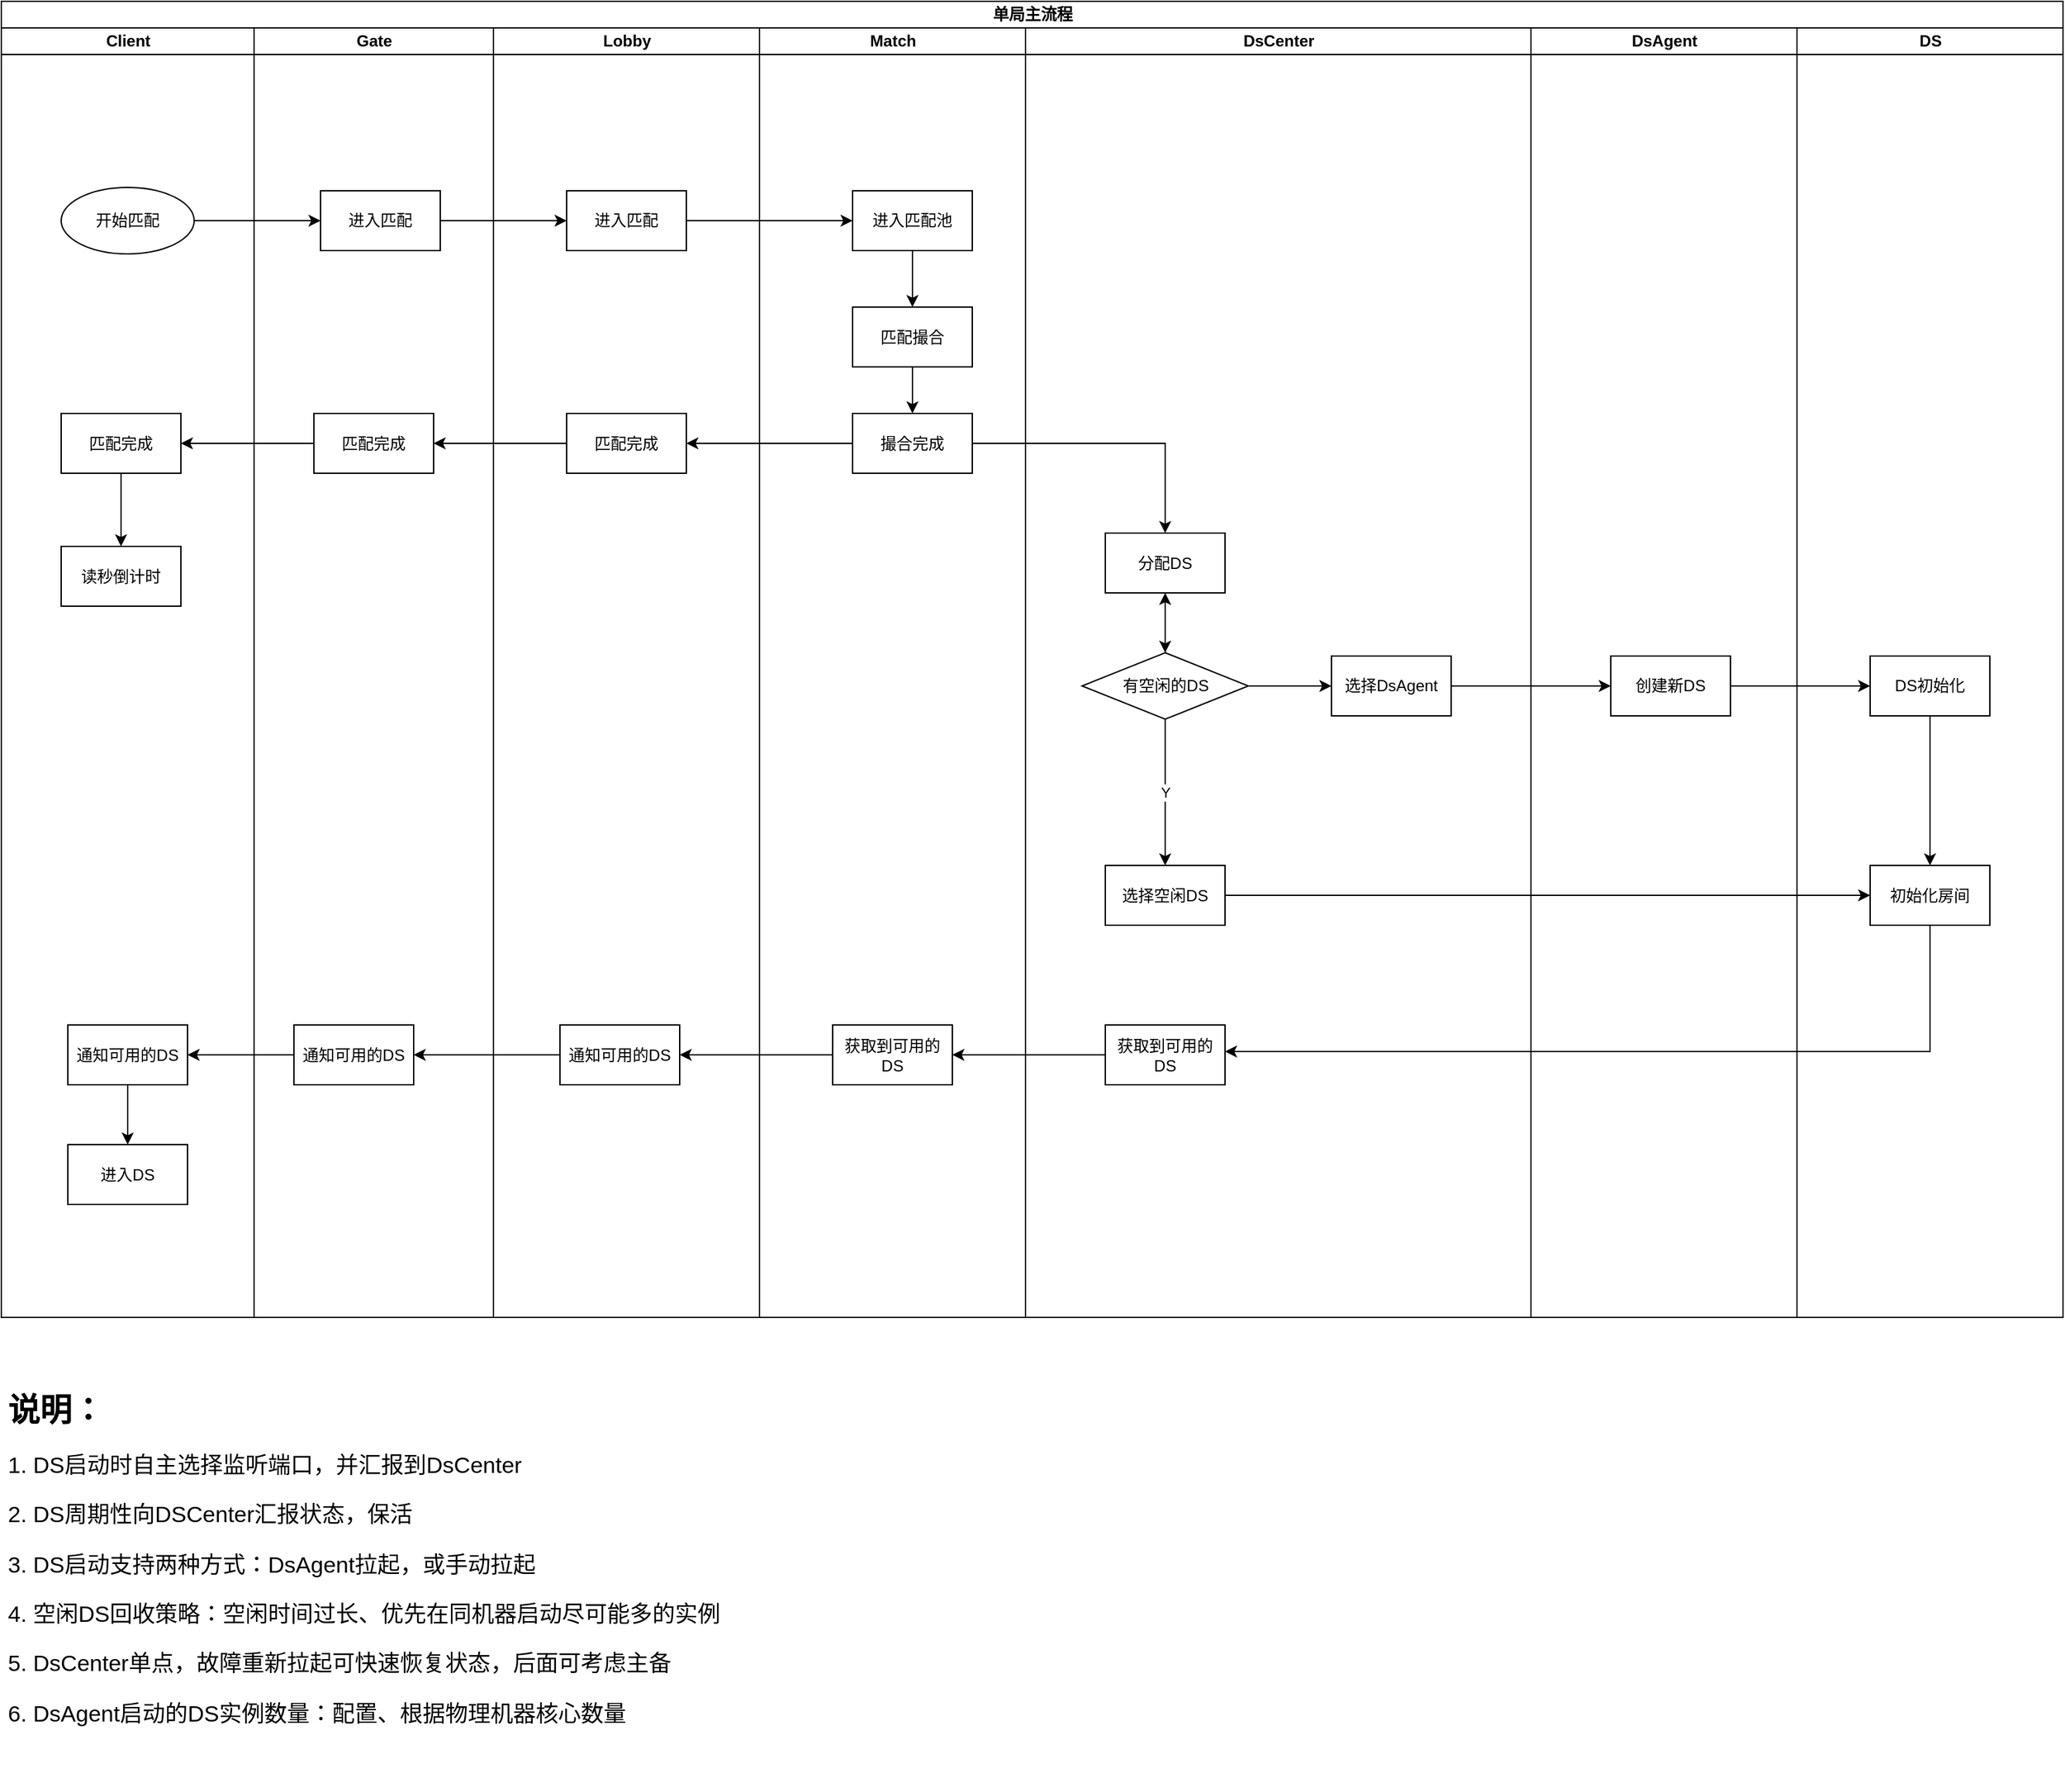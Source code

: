 <mxfile version="20.6.2" type="github">
  <diagram id="4v9ztSrbZ17iGiP-d_EN" name="第 1 页">
    <mxGraphModel dx="1955" dy="896" grid="1" gridSize="10" guides="1" tooltips="1" connect="1" arrows="1" fold="1" page="1" pageScale="1" pageWidth="827" pageHeight="1169" math="0" shadow="0">
      <root>
        <mxCell id="0" />
        <mxCell id="1" parent="0" />
        <mxCell id="DEvo0PoXJ41csMdeebTl-7" value="单局主流程" style="swimlane;childLayout=stackLayout;resizeParent=1;resizeParentMax=0;startSize=20;html=1;" parent="1" vertex="1">
          <mxGeometry x="40" y="240" width="1550" height="990" as="geometry" />
        </mxCell>
        <mxCell id="DEvo0PoXJ41csMdeebTl-8" value="Client" style="swimlane;startSize=20;html=1;" parent="DEvo0PoXJ41csMdeebTl-7" vertex="1">
          <mxGeometry y="20" width="190" height="970" as="geometry" />
        </mxCell>
        <mxCell id="lanNdwcCDtCzyVDGoeAC-11" value="开始匹配" style="ellipse;whiteSpace=wrap;html=1;" vertex="1" parent="DEvo0PoXJ41csMdeebTl-8">
          <mxGeometry x="45" y="120" width="100" height="50" as="geometry" />
        </mxCell>
        <mxCell id="lanNdwcCDtCzyVDGoeAC-33" style="edgeStyle=orthogonalEdgeStyle;rounded=0;orthogonalLoop=1;jettySize=auto;html=1;exitX=0.5;exitY=1;exitDx=0;exitDy=0;entryX=0.5;entryY=0;entryDx=0;entryDy=0;" edge="1" parent="DEvo0PoXJ41csMdeebTl-8" source="lanNdwcCDtCzyVDGoeAC-30" target="lanNdwcCDtCzyVDGoeAC-32">
          <mxGeometry relative="1" as="geometry" />
        </mxCell>
        <mxCell id="lanNdwcCDtCzyVDGoeAC-30" value="匹配完成" style="rounded=0;whiteSpace=wrap;html=1;" vertex="1" parent="DEvo0PoXJ41csMdeebTl-8">
          <mxGeometry x="45" y="290" width="90" height="45" as="geometry" />
        </mxCell>
        <mxCell id="lanNdwcCDtCzyVDGoeAC-32" value="读秒倒计时" style="rounded=0;whiteSpace=wrap;html=1;" vertex="1" parent="DEvo0PoXJ41csMdeebTl-8">
          <mxGeometry x="45" y="390" width="90" height="45" as="geometry" />
        </mxCell>
        <mxCell id="lanNdwcCDtCzyVDGoeAC-74" style="edgeStyle=orthogonalEdgeStyle;rounded=0;orthogonalLoop=1;jettySize=auto;html=1;entryX=0.5;entryY=0;entryDx=0;entryDy=0;" edge="1" parent="DEvo0PoXJ41csMdeebTl-8" source="lanNdwcCDtCzyVDGoeAC-71" target="lanNdwcCDtCzyVDGoeAC-73">
          <mxGeometry relative="1" as="geometry" />
        </mxCell>
        <mxCell id="lanNdwcCDtCzyVDGoeAC-71" value="通知可用的DS" style="rounded=0;whiteSpace=wrap;html=1;" vertex="1" parent="DEvo0PoXJ41csMdeebTl-8">
          <mxGeometry x="50" y="750" width="90" height="45" as="geometry" />
        </mxCell>
        <mxCell id="lanNdwcCDtCzyVDGoeAC-73" value="进入DS" style="rounded=0;whiteSpace=wrap;html=1;" vertex="1" parent="DEvo0PoXJ41csMdeebTl-8">
          <mxGeometry x="50" y="840" width="90" height="45" as="geometry" />
        </mxCell>
        <mxCell id="DEvo0PoXJ41csMdeebTl-9" value="Gate" style="swimlane;startSize=20;html=1;" parent="DEvo0PoXJ41csMdeebTl-7" vertex="1">
          <mxGeometry x="190" y="20" width="180" height="970" as="geometry" />
        </mxCell>
        <mxCell id="lanNdwcCDtCzyVDGoeAC-12" value="进入匹配" style="rounded=0;whiteSpace=wrap;html=1;" vertex="1" parent="DEvo0PoXJ41csMdeebTl-9">
          <mxGeometry x="50" y="122.5" width="90" height="45" as="geometry" />
        </mxCell>
        <mxCell id="lanNdwcCDtCzyVDGoeAC-28" value="匹配完成" style="rounded=0;whiteSpace=wrap;html=1;" vertex="1" parent="DEvo0PoXJ41csMdeebTl-9">
          <mxGeometry x="45" y="290" width="90" height="45" as="geometry" />
        </mxCell>
        <mxCell id="lanNdwcCDtCzyVDGoeAC-69" value="通知可用的DS" style="rounded=0;whiteSpace=wrap;html=1;" vertex="1" parent="DEvo0PoXJ41csMdeebTl-9">
          <mxGeometry x="30" y="750" width="90" height="45" as="geometry" />
        </mxCell>
        <mxCell id="DEvo0PoXJ41csMdeebTl-10" value="Lobby" style="swimlane;startSize=20;html=1;" parent="DEvo0PoXJ41csMdeebTl-7" vertex="1">
          <mxGeometry x="370" y="20" width="200" height="970" as="geometry">
            <mxRectangle x="370" y="20" width="40" height="460" as="alternateBounds" />
          </mxGeometry>
        </mxCell>
        <mxCell id="lanNdwcCDtCzyVDGoeAC-13" value="进入匹配" style="rounded=0;whiteSpace=wrap;html=1;" vertex="1" parent="DEvo0PoXJ41csMdeebTl-10">
          <mxGeometry x="55" y="122.5" width="90" height="45" as="geometry" />
        </mxCell>
        <mxCell id="lanNdwcCDtCzyVDGoeAC-23" value="匹配完成" style="rounded=0;whiteSpace=wrap;html=1;" vertex="1" parent="DEvo0PoXJ41csMdeebTl-10">
          <mxGeometry x="55" y="290" width="90" height="45" as="geometry" />
        </mxCell>
        <mxCell id="lanNdwcCDtCzyVDGoeAC-67" value="通知可用的DS" style="rounded=0;whiteSpace=wrap;html=1;" vertex="1" parent="DEvo0PoXJ41csMdeebTl-10">
          <mxGeometry x="50" y="750" width="90" height="45" as="geometry" />
        </mxCell>
        <mxCell id="lanNdwcCDtCzyVDGoeAC-8" value="Match" style="swimlane;startSize=20;html=1;" vertex="1" parent="DEvo0PoXJ41csMdeebTl-7">
          <mxGeometry x="570" y="20" width="200" height="970" as="geometry">
            <mxRectangle x="370" y="20" width="40" height="460" as="alternateBounds" />
          </mxGeometry>
        </mxCell>
        <mxCell id="lanNdwcCDtCzyVDGoeAC-21" style="edgeStyle=orthogonalEdgeStyle;rounded=0;orthogonalLoop=1;jettySize=auto;html=1;exitX=0.5;exitY=1;exitDx=0;exitDy=0;" edge="1" parent="lanNdwcCDtCzyVDGoeAC-8" source="lanNdwcCDtCzyVDGoeAC-16" target="lanNdwcCDtCzyVDGoeAC-17">
          <mxGeometry relative="1" as="geometry" />
        </mxCell>
        <mxCell id="lanNdwcCDtCzyVDGoeAC-16" value="进入匹配池" style="rounded=0;whiteSpace=wrap;html=1;" vertex="1" parent="lanNdwcCDtCzyVDGoeAC-8">
          <mxGeometry x="70" y="122.5" width="90" height="45" as="geometry" />
        </mxCell>
        <mxCell id="lanNdwcCDtCzyVDGoeAC-26" style="edgeStyle=orthogonalEdgeStyle;rounded=0;orthogonalLoop=1;jettySize=auto;html=1;exitX=0.5;exitY=1;exitDx=0;exitDy=0;" edge="1" parent="lanNdwcCDtCzyVDGoeAC-8" source="lanNdwcCDtCzyVDGoeAC-17" target="lanNdwcCDtCzyVDGoeAC-22">
          <mxGeometry relative="1" as="geometry" />
        </mxCell>
        <mxCell id="lanNdwcCDtCzyVDGoeAC-17" value="匹配撮合" style="rounded=0;whiteSpace=wrap;html=1;" vertex="1" parent="lanNdwcCDtCzyVDGoeAC-8">
          <mxGeometry x="70" y="210" width="90" height="45" as="geometry" />
        </mxCell>
        <mxCell id="lanNdwcCDtCzyVDGoeAC-22" value="撮合完成" style="rounded=0;whiteSpace=wrap;html=1;" vertex="1" parent="lanNdwcCDtCzyVDGoeAC-8">
          <mxGeometry x="70" y="290" width="90" height="45" as="geometry" />
        </mxCell>
        <mxCell id="lanNdwcCDtCzyVDGoeAC-65" value="获取到可用的DS" style="rounded=0;whiteSpace=wrap;html=1;" vertex="1" parent="lanNdwcCDtCzyVDGoeAC-8">
          <mxGeometry x="55" y="750" width="90" height="45" as="geometry" />
        </mxCell>
        <mxCell id="lanNdwcCDtCzyVDGoeAC-42" style="edgeStyle=orthogonalEdgeStyle;rounded=0;orthogonalLoop=1;jettySize=auto;html=1;exitX=1;exitY=0.5;exitDx=0;exitDy=0;" edge="1" parent="DEvo0PoXJ41csMdeebTl-7" source="lanNdwcCDtCzyVDGoeAC-39" target="lanNdwcCDtCzyVDGoeAC-41">
          <mxGeometry relative="1" as="geometry" />
        </mxCell>
        <mxCell id="lanNdwcCDtCzyVDGoeAC-1" value="DsCenter" style="swimlane;startSize=20;html=1;" vertex="1" parent="DEvo0PoXJ41csMdeebTl-7">
          <mxGeometry x="770" y="20" width="380" height="970" as="geometry">
            <mxRectangle x="370" y="20" width="40" height="460" as="alternateBounds" />
          </mxGeometry>
        </mxCell>
        <mxCell id="lanNdwcCDtCzyVDGoeAC-37" value="" style="edgeStyle=orthogonalEdgeStyle;rounded=0;orthogonalLoop=1;jettySize=auto;html=1;" edge="1" parent="lanNdwcCDtCzyVDGoeAC-1" source="lanNdwcCDtCzyVDGoeAC-34" target="lanNdwcCDtCzyVDGoeAC-35">
          <mxGeometry relative="1" as="geometry" />
        </mxCell>
        <mxCell id="lanNdwcCDtCzyVDGoeAC-34" value="分配DS" style="rounded=0;whiteSpace=wrap;html=1;" vertex="1" parent="lanNdwcCDtCzyVDGoeAC-1">
          <mxGeometry x="60" y="380" width="90" height="45" as="geometry" />
        </mxCell>
        <mxCell id="lanNdwcCDtCzyVDGoeAC-38" value="" style="edgeStyle=orthogonalEdgeStyle;rounded=0;orthogonalLoop=1;jettySize=auto;html=1;" edge="1" parent="lanNdwcCDtCzyVDGoeAC-1" source="lanNdwcCDtCzyVDGoeAC-35" target="lanNdwcCDtCzyVDGoeAC-34">
          <mxGeometry relative="1" as="geometry" />
        </mxCell>
        <mxCell id="lanNdwcCDtCzyVDGoeAC-40" value="Y" style="edgeStyle=orthogonalEdgeStyle;rounded=0;orthogonalLoop=1;jettySize=auto;html=1;" edge="1" parent="lanNdwcCDtCzyVDGoeAC-1" source="lanNdwcCDtCzyVDGoeAC-35" target="lanNdwcCDtCzyVDGoeAC-39">
          <mxGeometry relative="1" as="geometry" />
        </mxCell>
        <mxCell id="lanNdwcCDtCzyVDGoeAC-45" style="edgeStyle=orthogonalEdgeStyle;rounded=0;orthogonalLoop=1;jettySize=auto;html=1;entryX=0;entryY=0.5;entryDx=0;entryDy=0;" edge="1" parent="lanNdwcCDtCzyVDGoeAC-1" source="lanNdwcCDtCzyVDGoeAC-35" target="lanNdwcCDtCzyVDGoeAC-44">
          <mxGeometry relative="1" as="geometry" />
        </mxCell>
        <mxCell id="lanNdwcCDtCzyVDGoeAC-35" value="有空闲的DS" style="rhombus;whiteSpace=wrap;html=1;" vertex="1" parent="lanNdwcCDtCzyVDGoeAC-1">
          <mxGeometry x="42.5" y="470" width="125" height="50" as="geometry" />
        </mxCell>
        <mxCell id="lanNdwcCDtCzyVDGoeAC-39" value="选择空闲DS" style="rounded=0;whiteSpace=wrap;html=1;" vertex="1" parent="lanNdwcCDtCzyVDGoeAC-1">
          <mxGeometry x="60" y="630" width="90" height="45" as="geometry" />
        </mxCell>
        <mxCell id="lanNdwcCDtCzyVDGoeAC-44" value="选择DsAgent" style="rounded=0;whiteSpace=wrap;html=1;" vertex="1" parent="lanNdwcCDtCzyVDGoeAC-1">
          <mxGeometry x="230" y="472.5" width="90" height="45" as="geometry" />
        </mxCell>
        <mxCell id="lanNdwcCDtCzyVDGoeAC-61" value="获取到可用的DS" style="rounded=0;whiteSpace=wrap;html=1;" vertex="1" parent="lanNdwcCDtCzyVDGoeAC-1">
          <mxGeometry x="60" y="750" width="90" height="45" as="geometry" />
        </mxCell>
        <mxCell id="lanNdwcCDtCzyVDGoeAC-9" value="DsAgent" style="swimlane;startSize=20;html=1;" vertex="1" parent="DEvo0PoXJ41csMdeebTl-7">
          <mxGeometry x="1150" y="20" width="200" height="970" as="geometry">
            <mxRectangle x="370" y="20" width="40" height="460" as="alternateBounds" />
          </mxGeometry>
        </mxCell>
        <mxCell id="lanNdwcCDtCzyVDGoeAC-43" value="创建新DS" style="rounded=0;whiteSpace=wrap;html=1;" vertex="1" parent="lanNdwcCDtCzyVDGoeAC-9">
          <mxGeometry x="60" y="472.5" width="90" height="45" as="geometry" />
        </mxCell>
        <mxCell id="lanNdwcCDtCzyVDGoeAC-18" style="edgeStyle=orthogonalEdgeStyle;rounded=0;orthogonalLoop=1;jettySize=auto;html=1;exitX=1;exitY=0.5;exitDx=0;exitDy=0;entryX=0;entryY=0.5;entryDx=0;entryDy=0;" edge="1" parent="DEvo0PoXJ41csMdeebTl-7" source="lanNdwcCDtCzyVDGoeAC-11" target="lanNdwcCDtCzyVDGoeAC-12">
          <mxGeometry relative="1" as="geometry" />
        </mxCell>
        <mxCell id="lanNdwcCDtCzyVDGoeAC-19" style="edgeStyle=orthogonalEdgeStyle;rounded=0;orthogonalLoop=1;jettySize=auto;html=1;exitX=1;exitY=0.5;exitDx=0;exitDy=0;" edge="1" parent="DEvo0PoXJ41csMdeebTl-7" source="lanNdwcCDtCzyVDGoeAC-12" target="lanNdwcCDtCzyVDGoeAC-13">
          <mxGeometry relative="1" as="geometry" />
        </mxCell>
        <mxCell id="lanNdwcCDtCzyVDGoeAC-20" style="edgeStyle=orthogonalEdgeStyle;rounded=0;orthogonalLoop=1;jettySize=auto;html=1;exitX=1;exitY=0.5;exitDx=0;exitDy=0;" edge="1" parent="DEvo0PoXJ41csMdeebTl-7" source="lanNdwcCDtCzyVDGoeAC-13" target="lanNdwcCDtCzyVDGoeAC-16">
          <mxGeometry relative="1" as="geometry" />
        </mxCell>
        <mxCell id="lanNdwcCDtCzyVDGoeAC-27" style="edgeStyle=orthogonalEdgeStyle;rounded=0;orthogonalLoop=1;jettySize=auto;html=1;entryX=1;entryY=0.5;entryDx=0;entryDy=0;" edge="1" parent="DEvo0PoXJ41csMdeebTl-7" source="lanNdwcCDtCzyVDGoeAC-22" target="lanNdwcCDtCzyVDGoeAC-23">
          <mxGeometry relative="1" as="geometry" />
        </mxCell>
        <mxCell id="lanNdwcCDtCzyVDGoeAC-29" style="edgeStyle=orthogonalEdgeStyle;rounded=0;orthogonalLoop=1;jettySize=auto;html=1;exitX=0;exitY=0.5;exitDx=0;exitDy=0;entryX=1;entryY=0.5;entryDx=0;entryDy=0;" edge="1" parent="DEvo0PoXJ41csMdeebTl-7" source="lanNdwcCDtCzyVDGoeAC-23" target="lanNdwcCDtCzyVDGoeAC-28">
          <mxGeometry relative="1" as="geometry" />
        </mxCell>
        <mxCell id="lanNdwcCDtCzyVDGoeAC-31" style="edgeStyle=orthogonalEdgeStyle;rounded=0;orthogonalLoop=1;jettySize=auto;html=1;exitX=0;exitY=0.5;exitDx=0;exitDy=0;" edge="1" parent="DEvo0PoXJ41csMdeebTl-7" source="lanNdwcCDtCzyVDGoeAC-28" target="lanNdwcCDtCzyVDGoeAC-30">
          <mxGeometry relative="1" as="geometry" />
        </mxCell>
        <mxCell id="lanNdwcCDtCzyVDGoeAC-46" style="edgeStyle=orthogonalEdgeStyle;rounded=0;orthogonalLoop=1;jettySize=auto;html=1;" edge="1" parent="DEvo0PoXJ41csMdeebTl-7" source="lanNdwcCDtCzyVDGoeAC-44" target="lanNdwcCDtCzyVDGoeAC-43">
          <mxGeometry relative="1" as="geometry" />
        </mxCell>
        <mxCell id="lanNdwcCDtCzyVDGoeAC-49" style="edgeStyle=orthogonalEdgeStyle;rounded=0;orthogonalLoop=1;jettySize=auto;html=1;" edge="1" parent="DEvo0PoXJ41csMdeebTl-7" source="lanNdwcCDtCzyVDGoeAC-43" target="lanNdwcCDtCzyVDGoeAC-47">
          <mxGeometry relative="1" as="geometry" />
        </mxCell>
        <mxCell id="lanNdwcCDtCzyVDGoeAC-10" value="DS" style="swimlane;startSize=20;html=1;" vertex="1" parent="DEvo0PoXJ41csMdeebTl-7">
          <mxGeometry x="1350" y="20" width="200" height="970" as="geometry">
            <mxRectangle x="370" y="20" width="40" height="460" as="alternateBounds" />
          </mxGeometry>
        </mxCell>
        <mxCell id="lanNdwcCDtCzyVDGoeAC-41" value="初始化房间" style="rounded=0;whiteSpace=wrap;html=1;" vertex="1" parent="lanNdwcCDtCzyVDGoeAC-10">
          <mxGeometry x="55" y="630" width="90" height="45" as="geometry" />
        </mxCell>
        <mxCell id="lanNdwcCDtCzyVDGoeAC-50" style="edgeStyle=orthogonalEdgeStyle;rounded=0;orthogonalLoop=1;jettySize=auto;html=1;entryX=0.5;entryY=0;entryDx=0;entryDy=0;" edge="1" parent="lanNdwcCDtCzyVDGoeAC-10" source="lanNdwcCDtCzyVDGoeAC-47" target="lanNdwcCDtCzyVDGoeAC-41">
          <mxGeometry relative="1" as="geometry" />
        </mxCell>
        <mxCell id="lanNdwcCDtCzyVDGoeAC-47" value="DS初始化" style="rounded=0;whiteSpace=wrap;html=1;" vertex="1" parent="lanNdwcCDtCzyVDGoeAC-10">
          <mxGeometry x="55" y="472.5" width="90" height="45" as="geometry" />
        </mxCell>
        <mxCell id="lanNdwcCDtCzyVDGoeAC-51" style="edgeStyle=orthogonalEdgeStyle;rounded=0;orthogonalLoop=1;jettySize=auto;html=1;" edge="1" parent="DEvo0PoXJ41csMdeebTl-7" source="lanNdwcCDtCzyVDGoeAC-22" target="lanNdwcCDtCzyVDGoeAC-34">
          <mxGeometry relative="1" as="geometry" />
        </mxCell>
        <mxCell id="lanNdwcCDtCzyVDGoeAC-64" style="edgeStyle=orthogonalEdgeStyle;rounded=0;orthogonalLoop=1;jettySize=auto;html=1;exitX=0.5;exitY=1;exitDx=0;exitDy=0;" edge="1" parent="DEvo0PoXJ41csMdeebTl-7" source="lanNdwcCDtCzyVDGoeAC-41" target="lanNdwcCDtCzyVDGoeAC-61">
          <mxGeometry relative="1" as="geometry">
            <mxPoint x="980" y="800" as="targetPoint" />
            <Array as="points">
              <mxPoint x="1450" y="790" />
            </Array>
          </mxGeometry>
        </mxCell>
        <mxCell id="lanNdwcCDtCzyVDGoeAC-66" style="edgeStyle=orthogonalEdgeStyle;rounded=0;orthogonalLoop=1;jettySize=auto;html=1;" edge="1" parent="DEvo0PoXJ41csMdeebTl-7" source="lanNdwcCDtCzyVDGoeAC-61" target="lanNdwcCDtCzyVDGoeAC-65">
          <mxGeometry relative="1" as="geometry" />
        </mxCell>
        <mxCell id="lanNdwcCDtCzyVDGoeAC-68" style="edgeStyle=orthogonalEdgeStyle;rounded=0;orthogonalLoop=1;jettySize=auto;html=1;entryX=1;entryY=0.5;entryDx=0;entryDy=0;" edge="1" parent="DEvo0PoXJ41csMdeebTl-7" source="lanNdwcCDtCzyVDGoeAC-65" target="lanNdwcCDtCzyVDGoeAC-67">
          <mxGeometry relative="1" as="geometry" />
        </mxCell>
        <mxCell id="lanNdwcCDtCzyVDGoeAC-70" style="edgeStyle=orthogonalEdgeStyle;rounded=0;orthogonalLoop=1;jettySize=auto;html=1;" edge="1" parent="DEvo0PoXJ41csMdeebTl-7" source="lanNdwcCDtCzyVDGoeAC-67" target="lanNdwcCDtCzyVDGoeAC-69">
          <mxGeometry relative="1" as="geometry" />
        </mxCell>
        <mxCell id="lanNdwcCDtCzyVDGoeAC-72" style="edgeStyle=orthogonalEdgeStyle;rounded=0;orthogonalLoop=1;jettySize=auto;html=1;" edge="1" parent="DEvo0PoXJ41csMdeebTl-7" source="lanNdwcCDtCzyVDGoeAC-69" target="lanNdwcCDtCzyVDGoeAC-71">
          <mxGeometry relative="1" as="geometry" />
        </mxCell>
        <mxCell id="lanNdwcCDtCzyVDGoeAC-97" value="&lt;h1 style=&quot;font-size: 24px;&quot;&gt;说明：&lt;/h1&gt;&lt;p style=&quot;font-size: 17px;&quot;&gt;1. DS启动时自主选择监听端口，并汇报到DsCenter&lt;/p&gt;&lt;p style=&quot;font-size: 17px;&quot;&gt;2. DS周期性向DSCenter汇报状态，保活&lt;/p&gt;&lt;p style=&quot;font-size: 17px;&quot;&gt;3. DS启动支持两种方式：DsAgent拉起，或手动拉起&lt;/p&gt;&lt;p style=&quot;font-size: 17px;&quot;&gt;4. 空闲DS回收策略：空闲时间过长、优先在同机器启动尽可能多的实例&lt;/p&gt;&lt;p style=&quot;font-size: 17px;&quot;&gt;5. DsCenter单点，故障重新拉起可快速恢复状态，后面可考虑主备&lt;/p&gt;&lt;p style=&quot;font-size: 17px;&quot;&gt;6. DsAgent启动的DS实例数量：配置、根据物理机器核心数量&lt;/p&gt;" style="text;html=1;strokeColor=none;fillColor=none;spacing=5;spacingTop=-20;whiteSpace=wrap;overflow=hidden;rounded=0;fontSize=19;" vertex="1" parent="1">
          <mxGeometry x="40" y="1280" width="610" height="306" as="geometry" />
        </mxCell>
      </root>
    </mxGraphModel>
  </diagram>
</mxfile>
